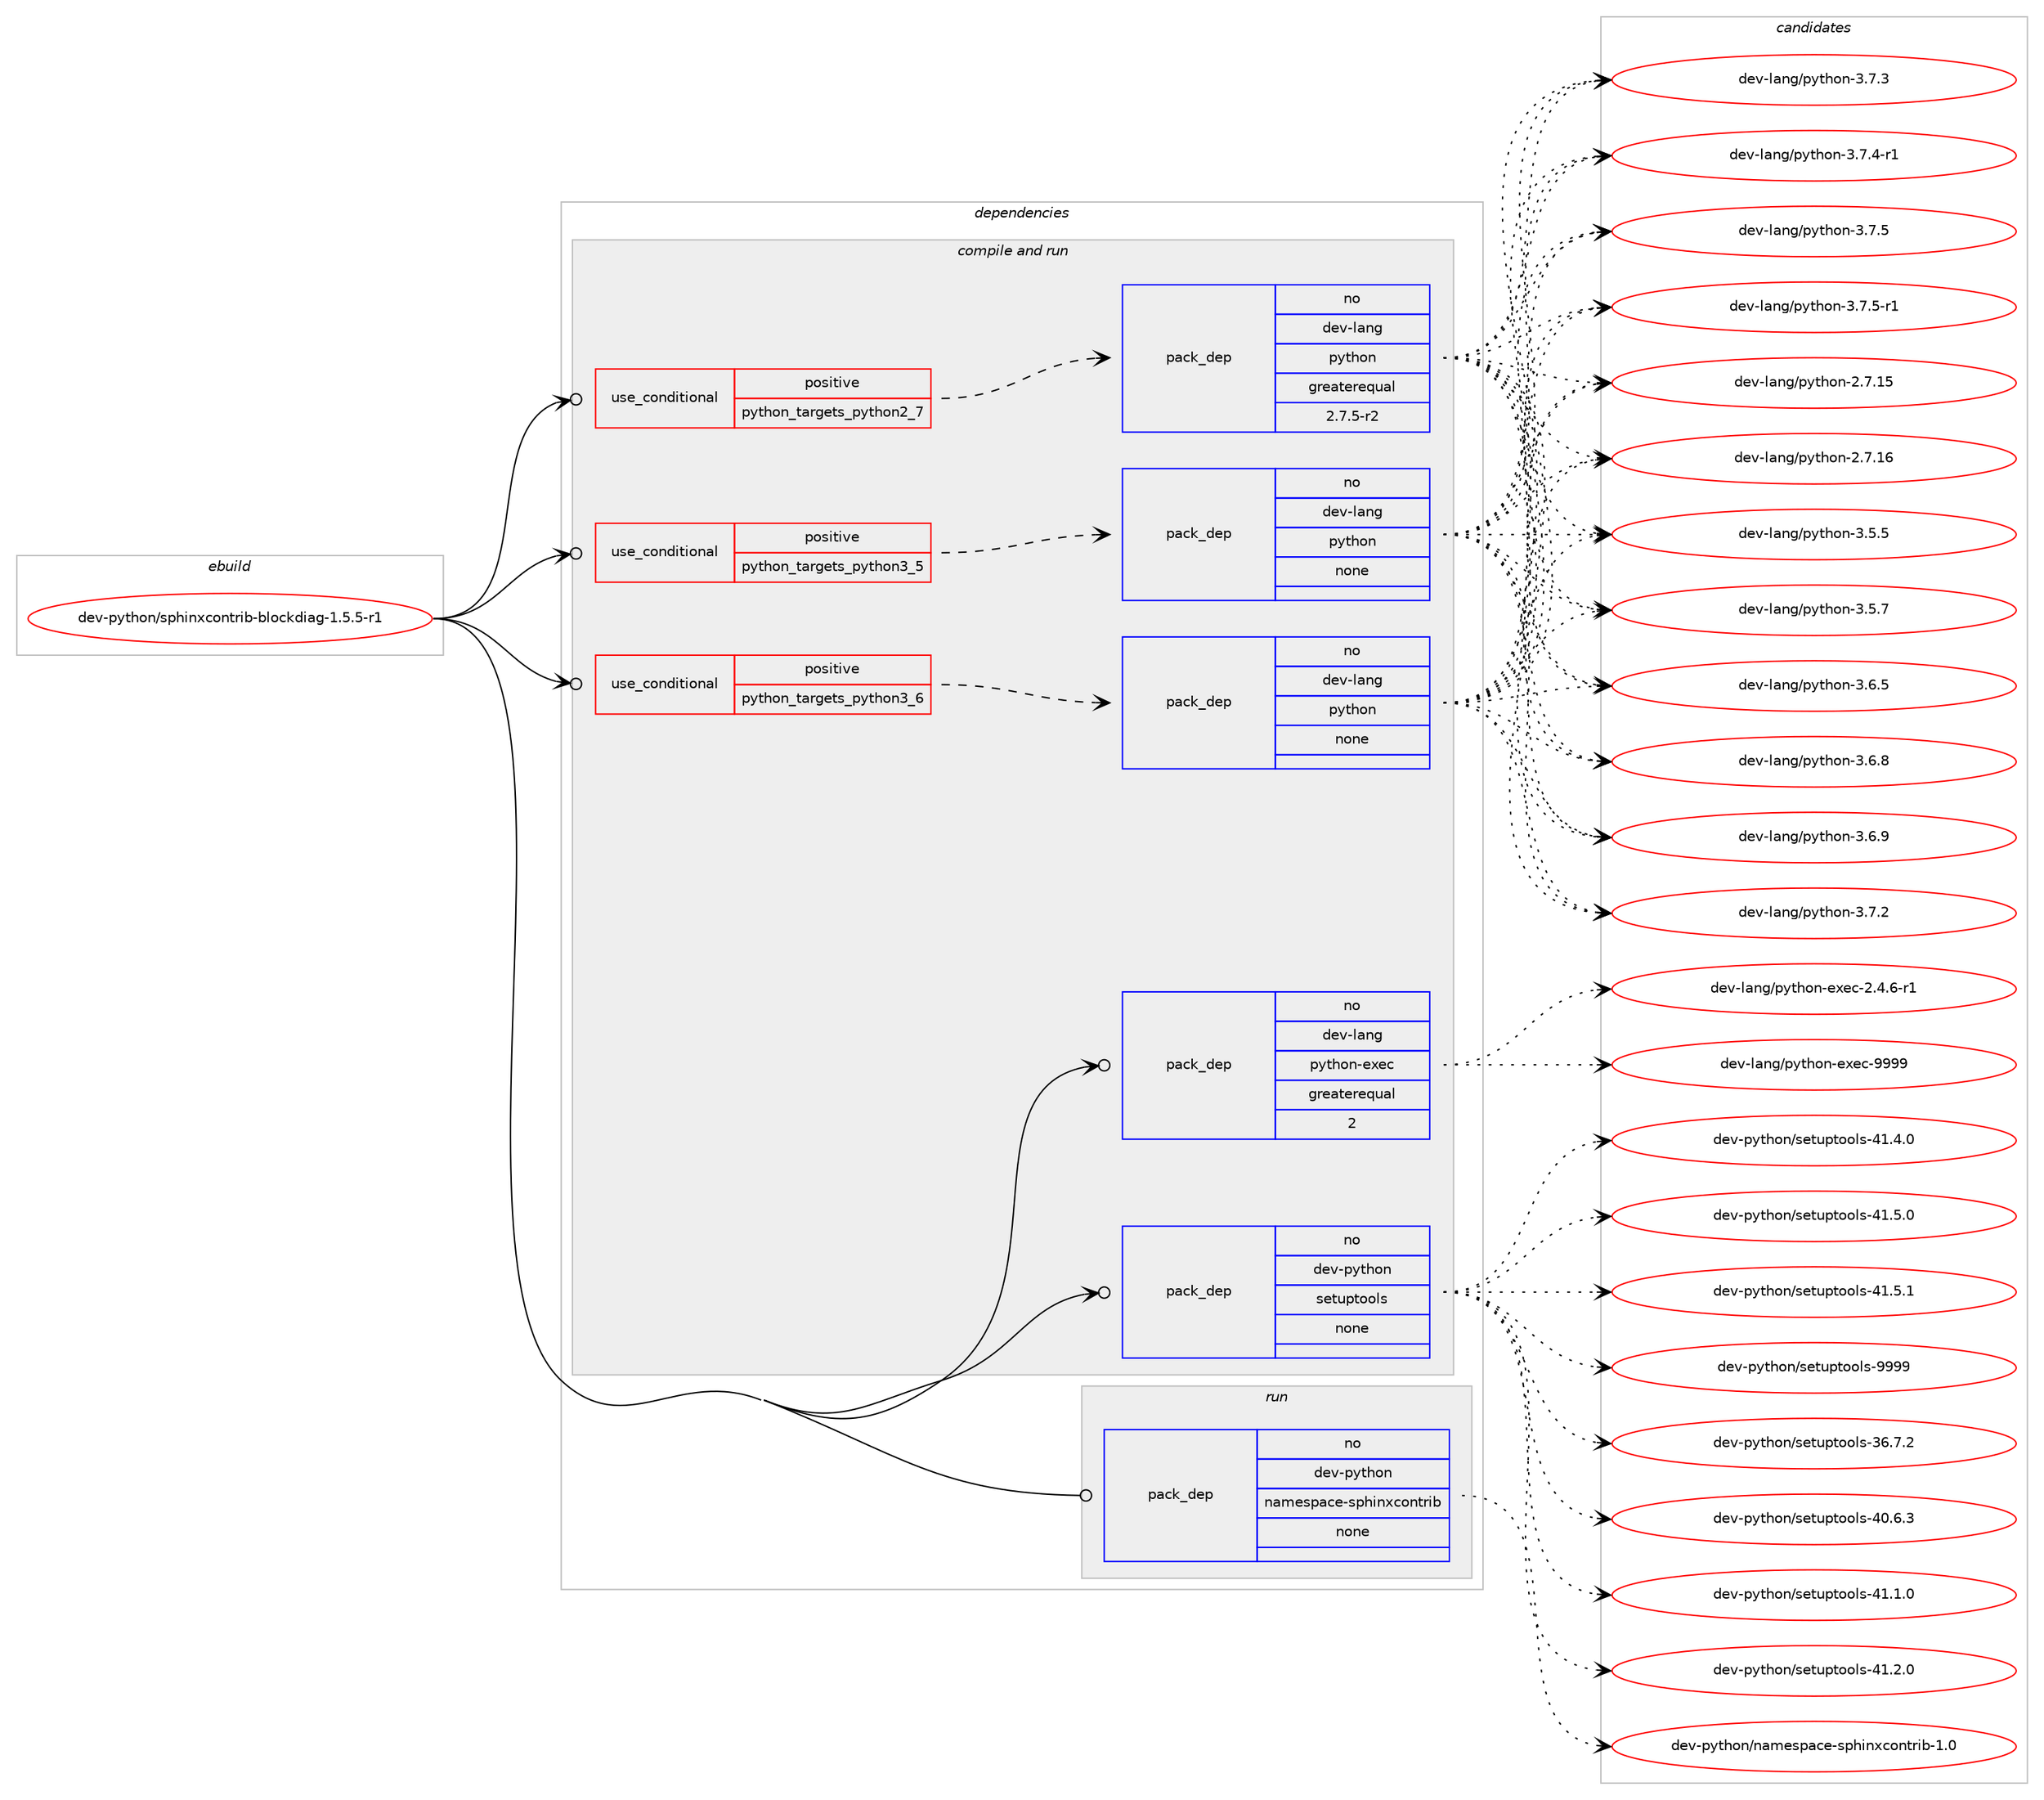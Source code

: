 digraph prolog {

# *************
# Graph options
# *************

newrank=true;
concentrate=true;
compound=true;
graph [rankdir=LR,fontname=Helvetica,fontsize=10,ranksep=1.5];#, ranksep=2.5, nodesep=0.2];
edge  [arrowhead=vee];
node  [fontname=Helvetica,fontsize=10];

# **********
# The ebuild
# **********

subgraph cluster_leftcol {
color=gray;
rank=same;
label=<<i>ebuild</i>>;
id [label="dev-python/sphinxcontrib-blockdiag-1.5.5-r1", color=red, width=4, href="../dev-python/sphinxcontrib-blockdiag-1.5.5-r1.svg"];
}

# ****************
# The dependencies
# ****************

subgraph cluster_midcol {
color=gray;
label=<<i>dependencies</i>>;
subgraph cluster_compile {
fillcolor="#eeeeee";
style=filled;
label=<<i>compile</i>>;
}
subgraph cluster_compileandrun {
fillcolor="#eeeeee";
style=filled;
label=<<i>compile and run</i>>;
subgraph cond149717 {
dependency638289 [label=<<TABLE BORDER="0" CELLBORDER="1" CELLSPACING="0" CELLPADDING="4"><TR><TD ROWSPAN="3" CELLPADDING="10">use_conditional</TD></TR><TR><TD>positive</TD></TR><TR><TD>python_targets_python2_7</TD></TR></TABLE>>, shape=none, color=red];
subgraph pack476691 {
dependency638290 [label=<<TABLE BORDER="0" CELLBORDER="1" CELLSPACING="0" CELLPADDING="4" WIDTH="220"><TR><TD ROWSPAN="6" CELLPADDING="30">pack_dep</TD></TR><TR><TD WIDTH="110">no</TD></TR><TR><TD>dev-lang</TD></TR><TR><TD>python</TD></TR><TR><TD>greaterequal</TD></TR><TR><TD>2.7.5-r2</TD></TR></TABLE>>, shape=none, color=blue];
}
dependency638289:e -> dependency638290:w [weight=20,style="dashed",arrowhead="vee"];
}
id:e -> dependency638289:w [weight=20,style="solid",arrowhead="odotvee"];
subgraph cond149718 {
dependency638291 [label=<<TABLE BORDER="0" CELLBORDER="1" CELLSPACING="0" CELLPADDING="4"><TR><TD ROWSPAN="3" CELLPADDING="10">use_conditional</TD></TR><TR><TD>positive</TD></TR><TR><TD>python_targets_python3_5</TD></TR></TABLE>>, shape=none, color=red];
subgraph pack476692 {
dependency638292 [label=<<TABLE BORDER="0" CELLBORDER="1" CELLSPACING="0" CELLPADDING="4" WIDTH="220"><TR><TD ROWSPAN="6" CELLPADDING="30">pack_dep</TD></TR><TR><TD WIDTH="110">no</TD></TR><TR><TD>dev-lang</TD></TR><TR><TD>python</TD></TR><TR><TD>none</TD></TR><TR><TD></TD></TR></TABLE>>, shape=none, color=blue];
}
dependency638291:e -> dependency638292:w [weight=20,style="dashed",arrowhead="vee"];
}
id:e -> dependency638291:w [weight=20,style="solid",arrowhead="odotvee"];
subgraph cond149719 {
dependency638293 [label=<<TABLE BORDER="0" CELLBORDER="1" CELLSPACING="0" CELLPADDING="4"><TR><TD ROWSPAN="3" CELLPADDING="10">use_conditional</TD></TR><TR><TD>positive</TD></TR><TR><TD>python_targets_python3_6</TD></TR></TABLE>>, shape=none, color=red];
subgraph pack476693 {
dependency638294 [label=<<TABLE BORDER="0" CELLBORDER="1" CELLSPACING="0" CELLPADDING="4" WIDTH="220"><TR><TD ROWSPAN="6" CELLPADDING="30">pack_dep</TD></TR><TR><TD WIDTH="110">no</TD></TR><TR><TD>dev-lang</TD></TR><TR><TD>python</TD></TR><TR><TD>none</TD></TR><TR><TD></TD></TR></TABLE>>, shape=none, color=blue];
}
dependency638293:e -> dependency638294:w [weight=20,style="dashed",arrowhead="vee"];
}
id:e -> dependency638293:w [weight=20,style="solid",arrowhead="odotvee"];
subgraph pack476694 {
dependency638295 [label=<<TABLE BORDER="0" CELLBORDER="1" CELLSPACING="0" CELLPADDING="4" WIDTH="220"><TR><TD ROWSPAN="6" CELLPADDING="30">pack_dep</TD></TR><TR><TD WIDTH="110">no</TD></TR><TR><TD>dev-lang</TD></TR><TR><TD>python-exec</TD></TR><TR><TD>greaterequal</TD></TR><TR><TD>2</TD></TR></TABLE>>, shape=none, color=blue];
}
id:e -> dependency638295:w [weight=20,style="solid",arrowhead="odotvee"];
subgraph pack476695 {
dependency638296 [label=<<TABLE BORDER="0" CELLBORDER="1" CELLSPACING="0" CELLPADDING="4" WIDTH="220"><TR><TD ROWSPAN="6" CELLPADDING="30">pack_dep</TD></TR><TR><TD WIDTH="110">no</TD></TR><TR><TD>dev-python</TD></TR><TR><TD>setuptools</TD></TR><TR><TD>none</TD></TR><TR><TD></TD></TR></TABLE>>, shape=none, color=blue];
}
id:e -> dependency638296:w [weight=20,style="solid",arrowhead="odotvee"];
}
subgraph cluster_run {
fillcolor="#eeeeee";
style=filled;
label=<<i>run</i>>;
subgraph pack476696 {
dependency638297 [label=<<TABLE BORDER="0" CELLBORDER="1" CELLSPACING="0" CELLPADDING="4" WIDTH="220"><TR><TD ROWSPAN="6" CELLPADDING="30">pack_dep</TD></TR><TR><TD WIDTH="110">no</TD></TR><TR><TD>dev-python</TD></TR><TR><TD>namespace-sphinxcontrib</TD></TR><TR><TD>none</TD></TR><TR><TD></TD></TR></TABLE>>, shape=none, color=blue];
}
id:e -> dependency638297:w [weight=20,style="solid",arrowhead="odot"];
}
}

# **************
# The candidates
# **************

subgraph cluster_choices {
rank=same;
color=gray;
label=<<i>candidates</i>>;

subgraph choice476691 {
color=black;
nodesep=1;
choice10010111845108971101034711212111610411111045504655464953 [label="dev-lang/python-2.7.15", color=red, width=4,href="../dev-lang/python-2.7.15.svg"];
choice10010111845108971101034711212111610411111045504655464954 [label="dev-lang/python-2.7.16", color=red, width=4,href="../dev-lang/python-2.7.16.svg"];
choice100101118451089711010347112121116104111110455146534653 [label="dev-lang/python-3.5.5", color=red, width=4,href="../dev-lang/python-3.5.5.svg"];
choice100101118451089711010347112121116104111110455146534655 [label="dev-lang/python-3.5.7", color=red, width=4,href="../dev-lang/python-3.5.7.svg"];
choice100101118451089711010347112121116104111110455146544653 [label="dev-lang/python-3.6.5", color=red, width=4,href="../dev-lang/python-3.6.5.svg"];
choice100101118451089711010347112121116104111110455146544656 [label="dev-lang/python-3.6.8", color=red, width=4,href="../dev-lang/python-3.6.8.svg"];
choice100101118451089711010347112121116104111110455146544657 [label="dev-lang/python-3.6.9", color=red, width=4,href="../dev-lang/python-3.6.9.svg"];
choice100101118451089711010347112121116104111110455146554650 [label="dev-lang/python-3.7.2", color=red, width=4,href="../dev-lang/python-3.7.2.svg"];
choice100101118451089711010347112121116104111110455146554651 [label="dev-lang/python-3.7.3", color=red, width=4,href="../dev-lang/python-3.7.3.svg"];
choice1001011184510897110103471121211161041111104551465546524511449 [label="dev-lang/python-3.7.4-r1", color=red, width=4,href="../dev-lang/python-3.7.4-r1.svg"];
choice100101118451089711010347112121116104111110455146554653 [label="dev-lang/python-3.7.5", color=red, width=4,href="../dev-lang/python-3.7.5.svg"];
choice1001011184510897110103471121211161041111104551465546534511449 [label="dev-lang/python-3.7.5-r1", color=red, width=4,href="../dev-lang/python-3.7.5-r1.svg"];
dependency638290:e -> choice10010111845108971101034711212111610411111045504655464953:w [style=dotted,weight="100"];
dependency638290:e -> choice10010111845108971101034711212111610411111045504655464954:w [style=dotted,weight="100"];
dependency638290:e -> choice100101118451089711010347112121116104111110455146534653:w [style=dotted,weight="100"];
dependency638290:e -> choice100101118451089711010347112121116104111110455146534655:w [style=dotted,weight="100"];
dependency638290:e -> choice100101118451089711010347112121116104111110455146544653:w [style=dotted,weight="100"];
dependency638290:e -> choice100101118451089711010347112121116104111110455146544656:w [style=dotted,weight="100"];
dependency638290:e -> choice100101118451089711010347112121116104111110455146544657:w [style=dotted,weight="100"];
dependency638290:e -> choice100101118451089711010347112121116104111110455146554650:w [style=dotted,weight="100"];
dependency638290:e -> choice100101118451089711010347112121116104111110455146554651:w [style=dotted,weight="100"];
dependency638290:e -> choice1001011184510897110103471121211161041111104551465546524511449:w [style=dotted,weight="100"];
dependency638290:e -> choice100101118451089711010347112121116104111110455146554653:w [style=dotted,weight="100"];
dependency638290:e -> choice1001011184510897110103471121211161041111104551465546534511449:w [style=dotted,weight="100"];
}
subgraph choice476692 {
color=black;
nodesep=1;
choice10010111845108971101034711212111610411111045504655464953 [label="dev-lang/python-2.7.15", color=red, width=4,href="../dev-lang/python-2.7.15.svg"];
choice10010111845108971101034711212111610411111045504655464954 [label="dev-lang/python-2.7.16", color=red, width=4,href="../dev-lang/python-2.7.16.svg"];
choice100101118451089711010347112121116104111110455146534653 [label="dev-lang/python-3.5.5", color=red, width=4,href="../dev-lang/python-3.5.5.svg"];
choice100101118451089711010347112121116104111110455146534655 [label="dev-lang/python-3.5.7", color=red, width=4,href="../dev-lang/python-3.5.7.svg"];
choice100101118451089711010347112121116104111110455146544653 [label="dev-lang/python-3.6.5", color=red, width=4,href="../dev-lang/python-3.6.5.svg"];
choice100101118451089711010347112121116104111110455146544656 [label="dev-lang/python-3.6.8", color=red, width=4,href="../dev-lang/python-3.6.8.svg"];
choice100101118451089711010347112121116104111110455146544657 [label="dev-lang/python-3.6.9", color=red, width=4,href="../dev-lang/python-3.6.9.svg"];
choice100101118451089711010347112121116104111110455146554650 [label="dev-lang/python-3.7.2", color=red, width=4,href="../dev-lang/python-3.7.2.svg"];
choice100101118451089711010347112121116104111110455146554651 [label="dev-lang/python-3.7.3", color=red, width=4,href="../dev-lang/python-3.7.3.svg"];
choice1001011184510897110103471121211161041111104551465546524511449 [label="dev-lang/python-3.7.4-r1", color=red, width=4,href="../dev-lang/python-3.7.4-r1.svg"];
choice100101118451089711010347112121116104111110455146554653 [label="dev-lang/python-3.7.5", color=red, width=4,href="../dev-lang/python-3.7.5.svg"];
choice1001011184510897110103471121211161041111104551465546534511449 [label="dev-lang/python-3.7.5-r1", color=red, width=4,href="../dev-lang/python-3.7.5-r1.svg"];
dependency638292:e -> choice10010111845108971101034711212111610411111045504655464953:w [style=dotted,weight="100"];
dependency638292:e -> choice10010111845108971101034711212111610411111045504655464954:w [style=dotted,weight="100"];
dependency638292:e -> choice100101118451089711010347112121116104111110455146534653:w [style=dotted,weight="100"];
dependency638292:e -> choice100101118451089711010347112121116104111110455146534655:w [style=dotted,weight="100"];
dependency638292:e -> choice100101118451089711010347112121116104111110455146544653:w [style=dotted,weight="100"];
dependency638292:e -> choice100101118451089711010347112121116104111110455146544656:w [style=dotted,weight="100"];
dependency638292:e -> choice100101118451089711010347112121116104111110455146544657:w [style=dotted,weight="100"];
dependency638292:e -> choice100101118451089711010347112121116104111110455146554650:w [style=dotted,weight="100"];
dependency638292:e -> choice100101118451089711010347112121116104111110455146554651:w [style=dotted,weight="100"];
dependency638292:e -> choice1001011184510897110103471121211161041111104551465546524511449:w [style=dotted,weight="100"];
dependency638292:e -> choice100101118451089711010347112121116104111110455146554653:w [style=dotted,weight="100"];
dependency638292:e -> choice1001011184510897110103471121211161041111104551465546534511449:w [style=dotted,weight="100"];
}
subgraph choice476693 {
color=black;
nodesep=1;
choice10010111845108971101034711212111610411111045504655464953 [label="dev-lang/python-2.7.15", color=red, width=4,href="../dev-lang/python-2.7.15.svg"];
choice10010111845108971101034711212111610411111045504655464954 [label="dev-lang/python-2.7.16", color=red, width=4,href="../dev-lang/python-2.7.16.svg"];
choice100101118451089711010347112121116104111110455146534653 [label="dev-lang/python-3.5.5", color=red, width=4,href="../dev-lang/python-3.5.5.svg"];
choice100101118451089711010347112121116104111110455146534655 [label="dev-lang/python-3.5.7", color=red, width=4,href="../dev-lang/python-3.5.7.svg"];
choice100101118451089711010347112121116104111110455146544653 [label="dev-lang/python-3.6.5", color=red, width=4,href="../dev-lang/python-3.6.5.svg"];
choice100101118451089711010347112121116104111110455146544656 [label="dev-lang/python-3.6.8", color=red, width=4,href="../dev-lang/python-3.6.8.svg"];
choice100101118451089711010347112121116104111110455146544657 [label="dev-lang/python-3.6.9", color=red, width=4,href="../dev-lang/python-3.6.9.svg"];
choice100101118451089711010347112121116104111110455146554650 [label="dev-lang/python-3.7.2", color=red, width=4,href="../dev-lang/python-3.7.2.svg"];
choice100101118451089711010347112121116104111110455146554651 [label="dev-lang/python-3.7.3", color=red, width=4,href="../dev-lang/python-3.7.3.svg"];
choice1001011184510897110103471121211161041111104551465546524511449 [label="dev-lang/python-3.7.4-r1", color=red, width=4,href="../dev-lang/python-3.7.4-r1.svg"];
choice100101118451089711010347112121116104111110455146554653 [label="dev-lang/python-3.7.5", color=red, width=4,href="../dev-lang/python-3.7.5.svg"];
choice1001011184510897110103471121211161041111104551465546534511449 [label="dev-lang/python-3.7.5-r1", color=red, width=4,href="../dev-lang/python-3.7.5-r1.svg"];
dependency638294:e -> choice10010111845108971101034711212111610411111045504655464953:w [style=dotted,weight="100"];
dependency638294:e -> choice10010111845108971101034711212111610411111045504655464954:w [style=dotted,weight="100"];
dependency638294:e -> choice100101118451089711010347112121116104111110455146534653:w [style=dotted,weight="100"];
dependency638294:e -> choice100101118451089711010347112121116104111110455146534655:w [style=dotted,weight="100"];
dependency638294:e -> choice100101118451089711010347112121116104111110455146544653:w [style=dotted,weight="100"];
dependency638294:e -> choice100101118451089711010347112121116104111110455146544656:w [style=dotted,weight="100"];
dependency638294:e -> choice100101118451089711010347112121116104111110455146544657:w [style=dotted,weight="100"];
dependency638294:e -> choice100101118451089711010347112121116104111110455146554650:w [style=dotted,weight="100"];
dependency638294:e -> choice100101118451089711010347112121116104111110455146554651:w [style=dotted,weight="100"];
dependency638294:e -> choice1001011184510897110103471121211161041111104551465546524511449:w [style=dotted,weight="100"];
dependency638294:e -> choice100101118451089711010347112121116104111110455146554653:w [style=dotted,weight="100"];
dependency638294:e -> choice1001011184510897110103471121211161041111104551465546534511449:w [style=dotted,weight="100"];
}
subgraph choice476694 {
color=black;
nodesep=1;
choice10010111845108971101034711212111610411111045101120101994550465246544511449 [label="dev-lang/python-exec-2.4.6-r1", color=red, width=4,href="../dev-lang/python-exec-2.4.6-r1.svg"];
choice10010111845108971101034711212111610411111045101120101994557575757 [label="dev-lang/python-exec-9999", color=red, width=4,href="../dev-lang/python-exec-9999.svg"];
dependency638295:e -> choice10010111845108971101034711212111610411111045101120101994550465246544511449:w [style=dotted,weight="100"];
dependency638295:e -> choice10010111845108971101034711212111610411111045101120101994557575757:w [style=dotted,weight="100"];
}
subgraph choice476695 {
color=black;
nodesep=1;
choice100101118451121211161041111104711510111611711211611111110811545515446554650 [label="dev-python/setuptools-36.7.2", color=red, width=4,href="../dev-python/setuptools-36.7.2.svg"];
choice100101118451121211161041111104711510111611711211611111110811545524846544651 [label="dev-python/setuptools-40.6.3", color=red, width=4,href="../dev-python/setuptools-40.6.3.svg"];
choice100101118451121211161041111104711510111611711211611111110811545524946494648 [label="dev-python/setuptools-41.1.0", color=red, width=4,href="../dev-python/setuptools-41.1.0.svg"];
choice100101118451121211161041111104711510111611711211611111110811545524946504648 [label="dev-python/setuptools-41.2.0", color=red, width=4,href="../dev-python/setuptools-41.2.0.svg"];
choice100101118451121211161041111104711510111611711211611111110811545524946524648 [label="dev-python/setuptools-41.4.0", color=red, width=4,href="../dev-python/setuptools-41.4.0.svg"];
choice100101118451121211161041111104711510111611711211611111110811545524946534648 [label="dev-python/setuptools-41.5.0", color=red, width=4,href="../dev-python/setuptools-41.5.0.svg"];
choice100101118451121211161041111104711510111611711211611111110811545524946534649 [label="dev-python/setuptools-41.5.1", color=red, width=4,href="../dev-python/setuptools-41.5.1.svg"];
choice10010111845112121116104111110471151011161171121161111111081154557575757 [label="dev-python/setuptools-9999", color=red, width=4,href="../dev-python/setuptools-9999.svg"];
dependency638296:e -> choice100101118451121211161041111104711510111611711211611111110811545515446554650:w [style=dotted,weight="100"];
dependency638296:e -> choice100101118451121211161041111104711510111611711211611111110811545524846544651:w [style=dotted,weight="100"];
dependency638296:e -> choice100101118451121211161041111104711510111611711211611111110811545524946494648:w [style=dotted,weight="100"];
dependency638296:e -> choice100101118451121211161041111104711510111611711211611111110811545524946504648:w [style=dotted,weight="100"];
dependency638296:e -> choice100101118451121211161041111104711510111611711211611111110811545524946524648:w [style=dotted,weight="100"];
dependency638296:e -> choice100101118451121211161041111104711510111611711211611111110811545524946534648:w [style=dotted,weight="100"];
dependency638296:e -> choice100101118451121211161041111104711510111611711211611111110811545524946534649:w [style=dotted,weight="100"];
dependency638296:e -> choice10010111845112121116104111110471151011161171121161111111081154557575757:w [style=dotted,weight="100"];
}
subgraph choice476696 {
color=black;
nodesep=1;
choice100101118451121211161041111104711097109101115112979910145115112104105110120991111101161141059845494648 [label="dev-python/namespace-sphinxcontrib-1.0", color=red, width=4,href="../dev-python/namespace-sphinxcontrib-1.0.svg"];
dependency638297:e -> choice100101118451121211161041111104711097109101115112979910145115112104105110120991111101161141059845494648:w [style=dotted,weight="100"];
}
}

}
